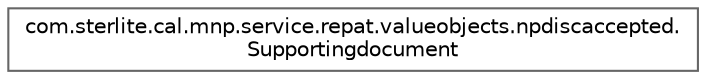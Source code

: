 digraph "Graphical Class Hierarchy"
{
 // LATEX_PDF_SIZE
  bgcolor="transparent";
  edge [fontname=Helvetica,fontsize=10,labelfontname=Helvetica,labelfontsize=10];
  node [fontname=Helvetica,fontsize=10,shape=box,height=0.2,width=0.4];
  rankdir="LR";
  Node0 [id="Node000000",label="com.sterlite.cal.mnp.service.repat.valueobjects.npdiscaccepted.\lSupportingdocument",height=0.2,width=0.4,color="grey40", fillcolor="white", style="filled",URL="$classcom_1_1sterlite_1_1cal_1_1mnp_1_1service_1_1repat_1_1valueobjects_1_1npdiscaccepted_1_1_supportingdocument.html",tooltip=" "];
}
